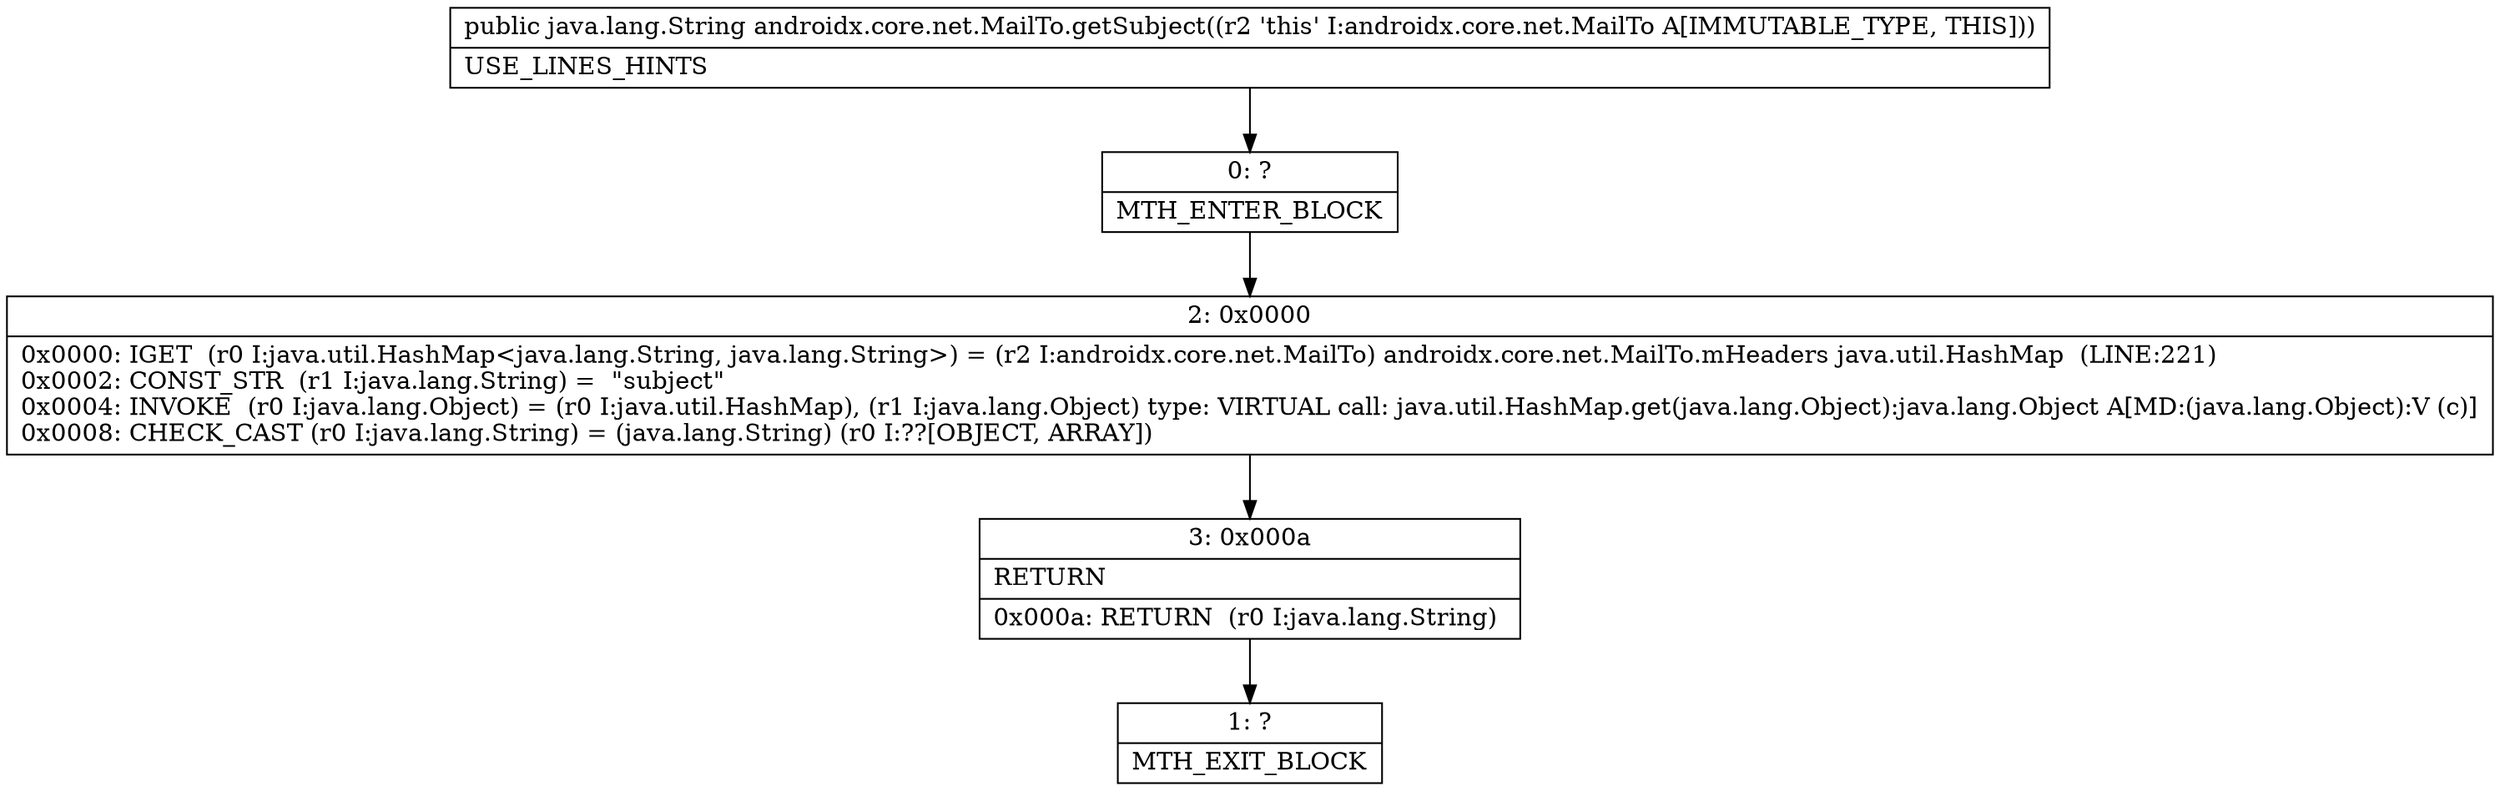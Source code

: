 digraph "CFG forandroidx.core.net.MailTo.getSubject()Ljava\/lang\/String;" {
Node_0 [shape=record,label="{0\:\ ?|MTH_ENTER_BLOCK\l}"];
Node_2 [shape=record,label="{2\:\ 0x0000|0x0000: IGET  (r0 I:java.util.HashMap\<java.lang.String, java.lang.String\>) = (r2 I:androidx.core.net.MailTo) androidx.core.net.MailTo.mHeaders java.util.HashMap  (LINE:221)\l0x0002: CONST_STR  (r1 I:java.lang.String) =  \"subject\" \l0x0004: INVOKE  (r0 I:java.lang.Object) = (r0 I:java.util.HashMap), (r1 I:java.lang.Object) type: VIRTUAL call: java.util.HashMap.get(java.lang.Object):java.lang.Object A[MD:(java.lang.Object):V (c)]\l0x0008: CHECK_CAST (r0 I:java.lang.String) = (java.lang.String) (r0 I:??[OBJECT, ARRAY]) \l}"];
Node_3 [shape=record,label="{3\:\ 0x000a|RETURN\l|0x000a: RETURN  (r0 I:java.lang.String) \l}"];
Node_1 [shape=record,label="{1\:\ ?|MTH_EXIT_BLOCK\l}"];
MethodNode[shape=record,label="{public java.lang.String androidx.core.net.MailTo.getSubject((r2 'this' I:androidx.core.net.MailTo A[IMMUTABLE_TYPE, THIS]))  | USE_LINES_HINTS\l}"];
MethodNode -> Node_0;Node_0 -> Node_2;
Node_2 -> Node_3;
Node_3 -> Node_1;
}

